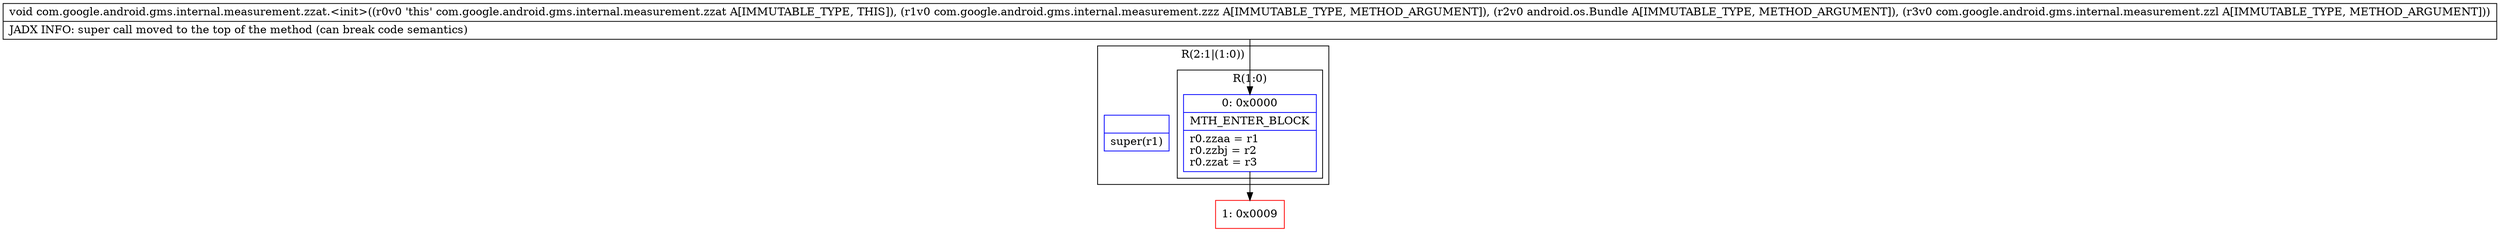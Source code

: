 digraph "CFG forcom.google.android.gms.internal.measurement.zzat.\<init\>(Lcom\/google\/android\/gms\/internal\/measurement\/zzz;Landroid\/os\/Bundle;Lcom\/google\/android\/gms\/internal\/measurement\/zzl;)V" {
subgraph cluster_Region_333002522 {
label = "R(2:1|(1:0))";
node [shape=record,color=blue];
Node_InsnContainer_1428323637 [shape=record,label="{|super(r1)\l}"];
subgraph cluster_Region_1565145039 {
label = "R(1:0)";
node [shape=record,color=blue];
Node_0 [shape=record,label="{0\:\ 0x0000|MTH_ENTER_BLOCK\l|r0.zzaa = r1\lr0.zzbj = r2\lr0.zzat = r3\l}"];
}
}
Node_1 [shape=record,color=red,label="{1\:\ 0x0009}"];
MethodNode[shape=record,label="{void com.google.android.gms.internal.measurement.zzat.\<init\>((r0v0 'this' com.google.android.gms.internal.measurement.zzat A[IMMUTABLE_TYPE, THIS]), (r1v0 com.google.android.gms.internal.measurement.zzz A[IMMUTABLE_TYPE, METHOD_ARGUMENT]), (r2v0 android.os.Bundle A[IMMUTABLE_TYPE, METHOD_ARGUMENT]), (r3v0 com.google.android.gms.internal.measurement.zzl A[IMMUTABLE_TYPE, METHOD_ARGUMENT]))  | JADX INFO: super call moved to the top of the method (can break code semantics)\l}"];
MethodNode -> Node_0;
Node_0 -> Node_1;
}

